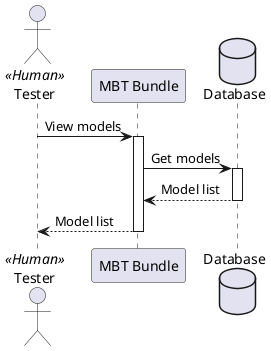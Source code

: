 @startuml

actor Tester as tester << Human >>
participant "MBT Bundle" as bundle
database Database as database

tester -> bundle : View models
activate bundle
bundle -> database : Get models
activate database
database --> bundle : Model list
deactivate database
bundle --> tester : Model list
deactivate bundle

@enduml
